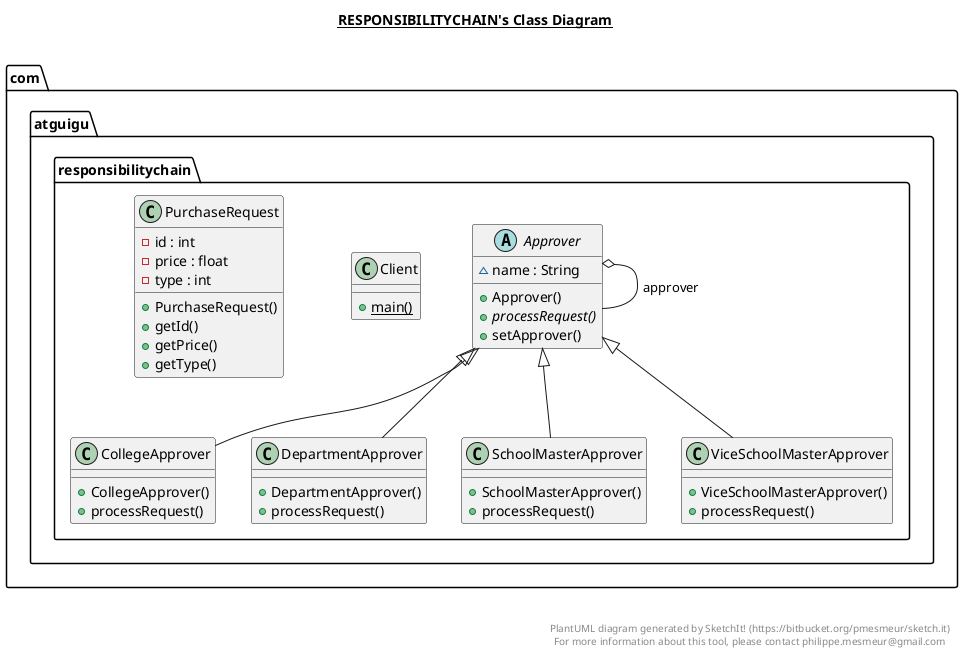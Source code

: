 @startuml

title __RESPONSIBILITYCHAIN's Class Diagram__\n

  namespace com.atguigu.responsibilitychain {
    abstract class com.atguigu.responsibilitychain.Approver {
        ~ name : String
        + Approver()
        {abstract} + processRequest()
        + setApprover()
    }
  }
  

  namespace com.atguigu.responsibilitychain {
    class com.atguigu.responsibilitychain.Client {
        {static} + main()
    }
  }
  

  namespace com.atguigu.responsibilitychain {
    class com.atguigu.responsibilitychain.CollegeApprover {
        + CollegeApprover()
        + processRequest()
    }
  }
  

  namespace com.atguigu.responsibilitychain {
    class com.atguigu.responsibilitychain.DepartmentApprover {
        + DepartmentApprover()
        + processRequest()
    }
  }
  

  namespace com.atguigu.responsibilitychain {
    class com.atguigu.responsibilitychain.PurchaseRequest {
        - id : int
        - price : float
        - type : int
        + PurchaseRequest()
        + getId()
        + getPrice()
        + getType()
    }
  }
  

  namespace com.atguigu.responsibilitychain {
    class com.atguigu.responsibilitychain.SchoolMasterApprover {
        + SchoolMasterApprover()
        + processRequest()
    }
  }
  

  namespace com.atguigu.responsibilitychain {
    class com.atguigu.responsibilitychain.ViceSchoolMasterApprover {
        + ViceSchoolMasterApprover()
        + processRequest()
    }
  }
  

  com.atguigu.responsibilitychain.Approver o-- com.atguigu.responsibilitychain.Approver : approver
  com.atguigu.responsibilitychain.CollegeApprover -up-|> com.atguigu.responsibilitychain.Approver
  com.atguigu.responsibilitychain.DepartmentApprover -up-|> com.atguigu.responsibilitychain.Approver
  com.atguigu.responsibilitychain.SchoolMasterApprover -up-|> com.atguigu.responsibilitychain.Approver
  com.atguigu.responsibilitychain.ViceSchoolMasterApprover -up-|> com.atguigu.responsibilitychain.Approver


right footer


PlantUML diagram generated by SketchIt! (https://bitbucket.org/pmesmeur/sketch.it)
For more information about this tool, please contact philippe.mesmeur@gmail.com
endfooter

@enduml
